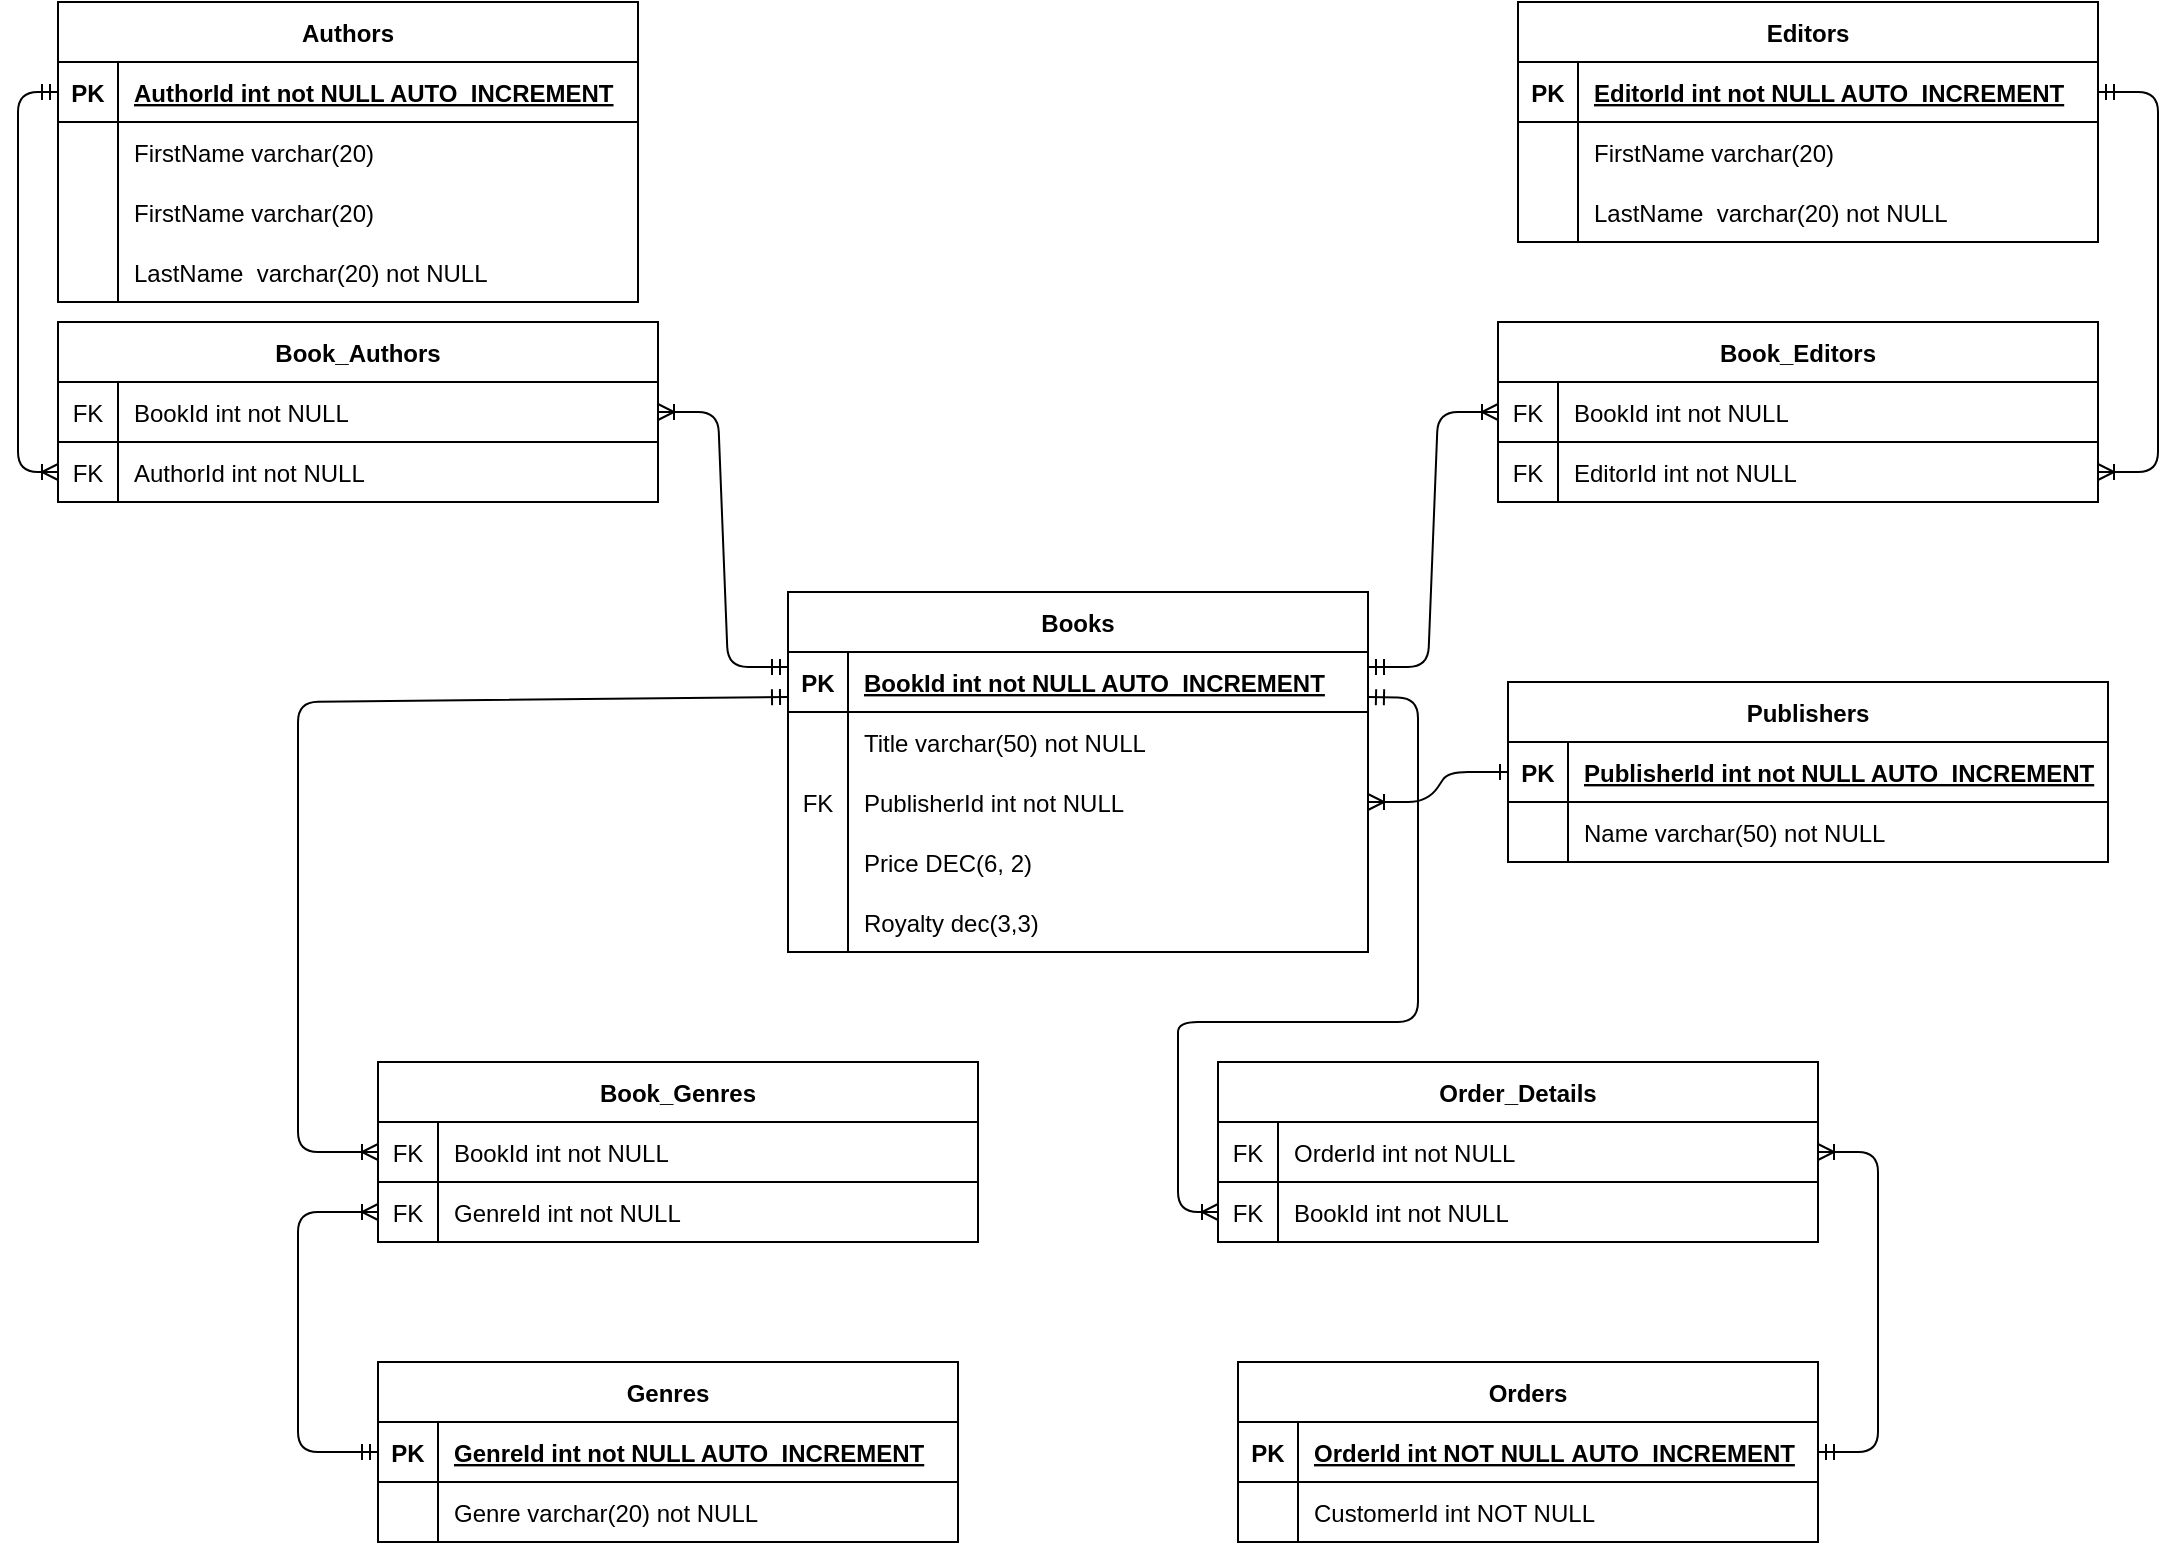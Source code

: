 <mxfile version="16.6.5" type="device"><diagram id="R2lEEEUBdFMjLlhIrx00" name="Page-1"><mxGraphModel dx="2058" dy="916" grid="1" gridSize="10" guides="1" tooltips="1" connect="1" arrows="1" fold="1" page="1" pageScale="1" pageWidth="1100" pageHeight="850" math="0" shadow="0" extFonts="Permanent Marker^https://fonts.googleapis.com/css?family=Permanent+Marker"><root><mxCell id="0"/><mxCell id="1" parent="0"/><mxCell id="C-vyLk0tnHw3VtMMgP7b-2" value="Orders" style="shape=table;startSize=30;container=1;collapsible=1;childLayout=tableLayout;fixedRows=1;rowLines=0;fontStyle=1;align=center;resizeLast=1;" parent="1" vertex="1"><mxGeometry x="630" y="720" width="290" height="90" as="geometry"/></mxCell><mxCell id="C-vyLk0tnHw3VtMMgP7b-3" value="" style="shape=partialRectangle;collapsible=0;dropTarget=0;pointerEvents=0;fillColor=none;points=[[0,0.5],[1,0.5]];portConstraint=eastwest;top=0;left=0;right=0;bottom=1;" parent="C-vyLk0tnHw3VtMMgP7b-2" vertex="1"><mxGeometry y="30" width="290" height="30" as="geometry"/></mxCell><mxCell id="C-vyLk0tnHw3VtMMgP7b-4" value="PK" style="shape=partialRectangle;overflow=hidden;connectable=0;fillColor=none;top=0;left=0;bottom=0;right=0;fontStyle=1;" parent="C-vyLk0tnHw3VtMMgP7b-3" vertex="1"><mxGeometry width="30" height="30" as="geometry"><mxRectangle width="30" height="30" as="alternateBounds"/></mxGeometry></mxCell><mxCell id="C-vyLk0tnHw3VtMMgP7b-5" value="OrderId int NOT NULL AUTO_INCREMENT" style="shape=partialRectangle;overflow=hidden;connectable=0;fillColor=none;top=0;left=0;bottom=0;right=0;align=left;spacingLeft=6;fontStyle=5;" parent="C-vyLk0tnHw3VtMMgP7b-3" vertex="1"><mxGeometry x="30" width="260" height="30" as="geometry"><mxRectangle width="260" height="30" as="alternateBounds"/></mxGeometry></mxCell><mxCell id="C-vyLk0tnHw3VtMMgP7b-6" value="" style="shape=partialRectangle;collapsible=0;dropTarget=0;pointerEvents=0;fillColor=none;points=[[0,0.5],[1,0.5]];portConstraint=eastwest;top=0;left=0;right=0;bottom=0;" parent="C-vyLk0tnHw3VtMMgP7b-2" vertex="1"><mxGeometry y="60" width="290" height="30" as="geometry"/></mxCell><mxCell id="C-vyLk0tnHw3VtMMgP7b-7" value="" style="shape=partialRectangle;overflow=hidden;connectable=0;fillColor=none;top=0;left=0;bottom=0;right=0;" parent="C-vyLk0tnHw3VtMMgP7b-6" vertex="1"><mxGeometry width="30" height="30" as="geometry"><mxRectangle width="30" height="30" as="alternateBounds"/></mxGeometry></mxCell><mxCell id="C-vyLk0tnHw3VtMMgP7b-8" value="CustomerId int NOT NULL" style="shape=partialRectangle;overflow=hidden;connectable=0;fillColor=none;top=0;left=0;bottom=0;right=0;align=left;spacingLeft=6;" parent="C-vyLk0tnHw3VtMMgP7b-6" vertex="1"><mxGeometry x="30" width="260" height="30" as="geometry"><mxRectangle width="260" height="30" as="alternateBounds"/></mxGeometry></mxCell><mxCell id="C-vyLk0tnHw3VtMMgP7b-13" value="Editors" style="shape=table;startSize=30;container=1;collapsible=1;childLayout=tableLayout;fixedRows=1;rowLines=0;fontStyle=1;align=center;resizeLast=1;" parent="1" vertex="1"><mxGeometry x="770" y="40" width="290" height="120" as="geometry"/></mxCell><mxCell id="C-vyLk0tnHw3VtMMgP7b-14" value="" style="shape=partialRectangle;collapsible=0;dropTarget=0;pointerEvents=0;fillColor=none;points=[[0,0.5],[1,0.5]];portConstraint=eastwest;top=0;left=0;right=0;bottom=1;" parent="C-vyLk0tnHw3VtMMgP7b-13" vertex="1"><mxGeometry y="30" width="290" height="30" as="geometry"/></mxCell><mxCell id="C-vyLk0tnHw3VtMMgP7b-15" value="PK" style="shape=partialRectangle;overflow=hidden;connectable=0;fillColor=none;top=0;left=0;bottom=0;right=0;fontStyle=1;" parent="C-vyLk0tnHw3VtMMgP7b-14" vertex="1"><mxGeometry width="30" height="30" as="geometry"><mxRectangle width="30" height="30" as="alternateBounds"/></mxGeometry></mxCell><mxCell id="C-vyLk0tnHw3VtMMgP7b-16" value="EditorId int&#9;not NULL AUTO_INCREMENT" style="shape=partialRectangle;overflow=hidden;connectable=0;fillColor=none;top=0;left=0;bottom=0;right=0;align=left;spacingLeft=6;fontStyle=5;" parent="C-vyLk0tnHw3VtMMgP7b-14" vertex="1"><mxGeometry x="30" width="260" height="30" as="geometry"><mxRectangle width="260" height="30" as="alternateBounds"/></mxGeometry></mxCell><mxCell id="C-vyLk0tnHw3VtMMgP7b-17" value="" style="shape=partialRectangle;collapsible=0;dropTarget=0;pointerEvents=0;fillColor=none;points=[[0,0.5],[1,0.5]];portConstraint=eastwest;top=0;left=0;right=0;bottom=0;" parent="C-vyLk0tnHw3VtMMgP7b-13" vertex="1"><mxGeometry y="60" width="290" height="30" as="geometry"/></mxCell><mxCell id="C-vyLk0tnHw3VtMMgP7b-18" value="" style="shape=partialRectangle;overflow=hidden;connectable=0;fillColor=none;top=0;left=0;bottom=0;right=0;" parent="C-vyLk0tnHw3VtMMgP7b-17" vertex="1"><mxGeometry width="30" height="30" as="geometry"><mxRectangle width="30" height="30" as="alternateBounds"/></mxGeometry></mxCell><mxCell id="C-vyLk0tnHw3VtMMgP7b-19" value="FirstName varchar(20)" style="shape=partialRectangle;overflow=hidden;connectable=0;fillColor=none;top=0;left=0;bottom=0;right=0;align=left;spacingLeft=6;" parent="C-vyLk0tnHw3VtMMgP7b-17" vertex="1"><mxGeometry x="30" width="260" height="30" as="geometry"><mxRectangle width="260" height="30" as="alternateBounds"/></mxGeometry></mxCell><mxCell id="C-vyLk0tnHw3VtMMgP7b-20" value="" style="shape=partialRectangle;collapsible=0;dropTarget=0;pointerEvents=0;fillColor=none;points=[[0,0.5],[1,0.5]];portConstraint=eastwest;top=0;left=0;right=0;bottom=0;" parent="C-vyLk0tnHw3VtMMgP7b-13" vertex="1"><mxGeometry y="90" width="290" height="30" as="geometry"/></mxCell><mxCell id="C-vyLk0tnHw3VtMMgP7b-21" value="" style="shape=partialRectangle;overflow=hidden;connectable=0;fillColor=none;top=0;left=0;bottom=0;right=0;" parent="C-vyLk0tnHw3VtMMgP7b-20" vertex="1"><mxGeometry width="30" height="30" as="geometry"><mxRectangle width="30" height="30" as="alternateBounds"/></mxGeometry></mxCell><mxCell id="C-vyLk0tnHw3VtMMgP7b-22" value="LastName  varchar(20) not NULL" style="shape=partialRectangle;overflow=hidden;connectable=0;fillColor=none;top=0;left=0;bottom=0;right=0;align=left;spacingLeft=6;" parent="C-vyLk0tnHw3VtMMgP7b-20" vertex="1"><mxGeometry x="30" width="260" height="30" as="geometry"><mxRectangle width="260" height="30" as="alternateBounds"/></mxGeometry></mxCell><mxCell id="9L69YpY7AGjbbtQC6ZpT-6" value="Genres" style="shape=table;startSize=30;container=1;collapsible=1;childLayout=tableLayout;fixedRows=1;rowLines=0;fontStyle=1;align=center;resizeLast=1;" parent="1" vertex="1"><mxGeometry x="200" y="720" width="290" height="90" as="geometry"/></mxCell><mxCell id="9L69YpY7AGjbbtQC6ZpT-7" value="" style="shape=partialRectangle;collapsible=0;dropTarget=0;pointerEvents=0;fillColor=none;points=[[0,0.5],[1,0.5]];portConstraint=eastwest;top=0;left=0;right=0;bottom=1;" parent="9L69YpY7AGjbbtQC6ZpT-6" vertex="1"><mxGeometry y="30" width="290" height="30" as="geometry"/></mxCell><mxCell id="9L69YpY7AGjbbtQC6ZpT-8" value="PK" style="shape=partialRectangle;overflow=hidden;connectable=0;fillColor=none;top=0;left=0;bottom=0;right=0;fontStyle=1;" parent="9L69YpY7AGjbbtQC6ZpT-7" vertex="1"><mxGeometry width="30" height="30" as="geometry"><mxRectangle width="30" height="30" as="alternateBounds"/></mxGeometry></mxCell><mxCell id="9L69YpY7AGjbbtQC6ZpT-9" value="GenreId int&#9;not NULL AUTO_INCREMENT" style="shape=partialRectangle;overflow=hidden;connectable=0;fillColor=none;top=0;left=0;bottom=0;right=0;align=left;spacingLeft=6;fontStyle=5;" parent="9L69YpY7AGjbbtQC6ZpT-7" vertex="1"><mxGeometry x="30" width="260" height="30" as="geometry"><mxRectangle width="260" height="30" as="alternateBounds"/></mxGeometry></mxCell><mxCell id="9L69YpY7AGjbbtQC6ZpT-10" value="" style="shape=partialRectangle;collapsible=0;dropTarget=0;pointerEvents=0;fillColor=none;points=[[0,0.5],[1,0.5]];portConstraint=eastwest;top=0;left=0;right=0;bottom=0;" parent="9L69YpY7AGjbbtQC6ZpT-6" vertex="1"><mxGeometry y="60" width="290" height="30" as="geometry"/></mxCell><mxCell id="9L69YpY7AGjbbtQC6ZpT-11" value="" style="shape=partialRectangle;overflow=hidden;connectable=0;fillColor=none;top=0;left=0;bottom=0;right=0;" parent="9L69YpY7AGjbbtQC6ZpT-10" vertex="1"><mxGeometry width="30" height="30" as="geometry"><mxRectangle width="30" height="30" as="alternateBounds"/></mxGeometry></mxCell><mxCell id="9L69YpY7AGjbbtQC6ZpT-12" value="Genre varchar(20) not NULL" style="shape=partialRectangle;overflow=hidden;connectable=0;fillColor=none;top=0;left=0;bottom=0;right=0;align=left;spacingLeft=6;" parent="9L69YpY7AGjbbtQC6ZpT-10" vertex="1"><mxGeometry x="30" width="260" height="30" as="geometry"><mxRectangle width="260" height="30" as="alternateBounds"/></mxGeometry></mxCell><mxCell id="9L69YpY7AGjbbtQC6ZpT-16" value="Books" style="shape=table;startSize=30;container=1;collapsible=1;childLayout=tableLayout;fixedRows=1;rowLines=0;fontStyle=1;align=center;resizeLast=1;movable=1;resizable=1;rotatable=1;deletable=1;editable=1;connectable=1;" parent="1" vertex="1"><mxGeometry x="405" y="335" width="290" height="180" as="geometry"/></mxCell><mxCell id="9L69YpY7AGjbbtQC6ZpT-17" value="" style="shape=partialRectangle;collapsible=0;dropTarget=0;pointerEvents=0;fillColor=none;points=[[0,0.5],[1,0.5]];portConstraint=eastwest;top=0;left=0;right=0;bottom=1;movable=1;resizable=1;rotatable=1;deletable=1;editable=1;connectable=1;" parent="9L69YpY7AGjbbtQC6ZpT-16" vertex="1"><mxGeometry y="30" width="290" height="30" as="geometry"/></mxCell><mxCell id="9L69YpY7AGjbbtQC6ZpT-18" value="PK" style="shape=partialRectangle;overflow=hidden;connectable=1;fillColor=none;top=0;left=0;bottom=0;right=0;fontStyle=1;movable=1;resizable=1;rotatable=1;deletable=1;editable=1;" parent="9L69YpY7AGjbbtQC6ZpT-17" vertex="1"><mxGeometry width="30" height="30" as="geometry"><mxRectangle width="30" height="30" as="alternateBounds"/></mxGeometry></mxCell><mxCell id="9L69YpY7AGjbbtQC6ZpT-19" value="BookId int&#9;not NULL AUTO_INCREMENT" style="shape=partialRectangle;overflow=hidden;connectable=1;fillColor=none;top=0;left=0;bottom=0;right=0;align=left;spacingLeft=6;fontStyle=5;movable=1;resizable=1;rotatable=1;deletable=1;editable=1;" parent="9L69YpY7AGjbbtQC6ZpT-17" vertex="1"><mxGeometry x="30" width="260" height="30" as="geometry"><mxRectangle width="260" height="30" as="alternateBounds"/></mxGeometry></mxCell><mxCell id="9L69YpY7AGjbbtQC6ZpT-20" value="" style="shape=partialRectangle;collapsible=0;dropTarget=0;pointerEvents=0;fillColor=none;points=[[0,0.5],[1,0.5]];portConstraint=eastwest;top=0;left=0;right=0;bottom=0;movable=1;resizable=1;rotatable=1;deletable=1;editable=1;connectable=1;" parent="9L69YpY7AGjbbtQC6ZpT-16" vertex="1"><mxGeometry y="60" width="290" height="30" as="geometry"/></mxCell><mxCell id="9L69YpY7AGjbbtQC6ZpT-21" value="" style="shape=partialRectangle;overflow=hidden;connectable=1;fillColor=none;top=0;left=0;bottom=0;right=0;movable=1;resizable=1;rotatable=1;deletable=1;editable=1;" parent="9L69YpY7AGjbbtQC6ZpT-20" vertex="1"><mxGeometry width="30" height="30" as="geometry"><mxRectangle width="30" height="30" as="alternateBounds"/></mxGeometry></mxCell><mxCell id="9L69YpY7AGjbbtQC6ZpT-22" value="Title varchar(50) not NULL" style="shape=partialRectangle;overflow=hidden;connectable=1;fillColor=none;top=0;left=0;bottom=0;right=0;align=left;spacingLeft=6;movable=1;resizable=1;rotatable=1;deletable=1;editable=1;" parent="9L69YpY7AGjbbtQC6ZpT-20" vertex="1"><mxGeometry x="30" width="260" height="30" as="geometry"><mxRectangle width="260" height="30" as="alternateBounds"/></mxGeometry></mxCell><mxCell id="9L69YpY7AGjbbtQC6ZpT-23" value="" style="shape=partialRectangle;collapsible=0;dropTarget=0;pointerEvents=0;fillColor=none;points=[[0,0.5],[1,0.5]];portConstraint=eastwest;top=0;left=0;right=0;bottom=0;movable=1;resizable=1;rotatable=1;deletable=1;editable=1;connectable=1;" parent="9L69YpY7AGjbbtQC6ZpT-16" vertex="1"><mxGeometry y="90" width="290" height="30" as="geometry"/></mxCell><mxCell id="9L69YpY7AGjbbtQC6ZpT-24" value="FK" style="shape=partialRectangle;overflow=hidden;connectable=1;fillColor=none;top=0;left=0;bottom=0;right=0;movable=1;resizable=1;rotatable=1;deletable=1;editable=1;" parent="9L69YpY7AGjbbtQC6ZpT-23" vertex="1"><mxGeometry width="30" height="30" as="geometry"><mxRectangle width="30" height="30" as="alternateBounds"/></mxGeometry></mxCell><mxCell id="9L69YpY7AGjbbtQC6ZpT-25" value="PublisherId int not NULL" style="shape=partialRectangle;overflow=hidden;connectable=1;fillColor=none;top=0;left=0;bottom=0;right=0;align=left;spacingLeft=6;movable=1;resizable=1;rotatable=1;deletable=1;editable=1;" parent="9L69YpY7AGjbbtQC6ZpT-23" vertex="1"><mxGeometry x="30" width="260" height="30" as="geometry"><mxRectangle width="260" height="30" as="alternateBounds"/></mxGeometry></mxCell><mxCell id="9L69YpY7AGjbbtQC6ZpT-30" value="" style="shape=partialRectangle;collapsible=0;dropTarget=0;pointerEvents=0;fillColor=none;points=[[0,0.5],[1,0.5]];portConstraint=eastwest;top=0;left=0;right=0;bottom=0;movable=1;resizable=1;rotatable=1;deletable=1;editable=1;connectable=1;" parent="1" vertex="1"><mxGeometry x="405" y="455" width="290" height="30" as="geometry"/></mxCell><mxCell id="9L69YpY7AGjbbtQC6ZpT-31" value="" style="shape=partialRectangle;overflow=hidden;connectable=1;fillColor=none;top=0;left=0;bottom=0;right=0;movable=1;resizable=1;rotatable=1;deletable=1;editable=1;" parent="9L69YpY7AGjbbtQC6ZpT-30" vertex="1"><mxGeometry width="30" height="30" as="geometry"><mxRectangle width="30" height="30" as="alternateBounds"/></mxGeometry></mxCell><mxCell id="9L69YpY7AGjbbtQC6ZpT-32" value="Price DEC(6, 2)" style="shape=partialRectangle;overflow=hidden;connectable=1;fillColor=none;top=0;left=1;bottom=0;right=0;align=left;spacingLeft=6;movable=1;resizable=1;rotatable=1;deletable=1;editable=1;" parent="9L69YpY7AGjbbtQC6ZpT-30" vertex="1"><mxGeometry x="30" width="260" height="30" as="geometry"><mxRectangle width="260" height="30" as="alternateBounds"/></mxGeometry></mxCell><mxCell id="9L69YpY7AGjbbtQC6ZpT-33" value="" style="shape=partialRectangle;collapsible=0;dropTarget=0;pointerEvents=0;fillColor=none;points=[[0,0.5],[1,0.5]];portConstraint=eastwest;top=0;left=0;right=0;bottom=0;movable=1;resizable=1;rotatable=1;deletable=1;editable=1;connectable=1;" parent="1" vertex="1"><mxGeometry x="40" y="610" width="290" height="30" as="geometry"/></mxCell><mxCell id="9L69YpY7AGjbbtQC6ZpT-34" value="" style="shape=partialRectangle;overflow=hidden;connectable=1;fillColor=none;top=0;left=0;bottom=0;right=0;movable=1;resizable=1;rotatable=1;deletable=1;editable=1;" parent="9L69YpY7AGjbbtQC6ZpT-33" vertex="1"><mxGeometry width="30" height="30" as="geometry"><mxRectangle width="30" height="30" as="alternateBounds"/></mxGeometry></mxCell><mxCell id="9L69YpY7AGjbbtQC6ZpT-37" value="Publishers" style="shape=table;startSize=30;container=1;collapsible=1;childLayout=tableLayout;fixedRows=1;rowLines=0;fontStyle=1;align=center;resizeLast=1;" parent="1" vertex="1"><mxGeometry x="765" y="380" width="300" height="90" as="geometry"/></mxCell><mxCell id="9L69YpY7AGjbbtQC6ZpT-38" value="" style="shape=partialRectangle;collapsible=0;dropTarget=0;pointerEvents=0;fillColor=none;points=[[0,0.5],[1,0.5]];portConstraint=eastwest;top=0;left=0;right=0;bottom=1;" parent="9L69YpY7AGjbbtQC6ZpT-37" vertex="1"><mxGeometry y="30" width="300" height="30" as="geometry"/></mxCell><mxCell id="9L69YpY7AGjbbtQC6ZpT-39" value="PK" style="shape=partialRectangle;overflow=hidden;connectable=0;fillColor=none;top=0;left=0;bottom=0;right=0;fontStyle=1;" parent="9L69YpY7AGjbbtQC6ZpT-38" vertex="1"><mxGeometry width="30" height="30" as="geometry"><mxRectangle width="30" height="30" as="alternateBounds"/></mxGeometry></mxCell><mxCell id="9L69YpY7AGjbbtQC6ZpT-40" value="PublisherId int&#9;not NULL AUTO_INCREMENT" style="shape=partialRectangle;overflow=hidden;connectable=0;fillColor=none;top=0;left=0;bottom=0;right=0;align=left;spacingLeft=6;fontStyle=5;" parent="9L69YpY7AGjbbtQC6ZpT-38" vertex="1"><mxGeometry x="30" width="270" height="30" as="geometry"><mxRectangle width="270" height="30" as="alternateBounds"/></mxGeometry></mxCell><mxCell id="9L69YpY7AGjbbtQC6ZpT-41" value="" style="shape=partialRectangle;collapsible=0;dropTarget=0;pointerEvents=0;fillColor=none;points=[[0,0.5],[1,0.5]];portConstraint=eastwest;top=0;left=0;right=0;bottom=0;" parent="9L69YpY7AGjbbtQC6ZpT-37" vertex="1"><mxGeometry y="60" width="300" height="30" as="geometry"/></mxCell><mxCell id="9L69YpY7AGjbbtQC6ZpT-42" value="" style="shape=partialRectangle;overflow=hidden;connectable=0;fillColor=none;top=0;left=0;bottom=0;right=0;" parent="9L69YpY7AGjbbtQC6ZpT-41" vertex="1"><mxGeometry width="30" height="30" as="geometry"><mxRectangle width="30" height="30" as="alternateBounds"/></mxGeometry></mxCell><mxCell id="9L69YpY7AGjbbtQC6ZpT-43" value="Name varchar(50) not NULL" style="shape=partialRectangle;overflow=hidden;connectable=0;fillColor=none;top=0;left=0;bottom=0;right=0;align=left;spacingLeft=6;" parent="9L69YpY7AGjbbtQC6ZpT-41" vertex="1"><mxGeometry x="30" width="270" height="30" as="geometry"><mxRectangle width="270" height="30" as="alternateBounds"/></mxGeometry></mxCell><mxCell id="9L69YpY7AGjbbtQC6ZpT-51" value="Book_Genres" style="shape=table;startSize=30;container=1;collapsible=1;childLayout=tableLayout;fixedRows=1;rowLines=0;fontStyle=1;align=center;resizeLast=1;" parent="1" vertex="1"><mxGeometry x="200" y="570" width="300" height="90" as="geometry"/></mxCell><mxCell id="9L69YpY7AGjbbtQC6ZpT-52" value="" style="shape=partialRectangle;collapsible=0;dropTarget=0;pointerEvents=0;fillColor=none;points=[[0,0.5],[1,0.5]];portConstraint=eastwest;top=0;left=0;right=0;bottom=1;" parent="9L69YpY7AGjbbtQC6ZpT-51" vertex="1"><mxGeometry y="30" width="300" height="30" as="geometry"/></mxCell><mxCell id="9L69YpY7AGjbbtQC6ZpT-53" value="FK" style="shape=partialRectangle;overflow=hidden;connectable=0;fillColor=none;top=0;left=0;bottom=0;right=0;fontStyle=0;" parent="9L69YpY7AGjbbtQC6ZpT-52" vertex="1"><mxGeometry width="30" height="30" as="geometry"><mxRectangle width="30" height="30" as="alternateBounds"/></mxGeometry></mxCell><mxCell id="9L69YpY7AGjbbtQC6ZpT-54" value="BookId int&#9;not NULL" style="shape=partialRectangle;overflow=hidden;connectable=0;fillColor=none;top=0;left=0;bottom=0;right=0;align=left;spacingLeft=6;fontStyle=0;" parent="9L69YpY7AGjbbtQC6ZpT-52" vertex="1"><mxGeometry x="30" width="270" height="30" as="geometry"><mxRectangle width="270" height="30" as="alternateBounds"/></mxGeometry></mxCell><mxCell id="9L69YpY7AGjbbtQC6ZpT-55" value="" style="shape=partialRectangle;collapsible=0;dropTarget=0;pointerEvents=0;fillColor=none;points=[[0,0.5],[1,0.5]];portConstraint=eastwest;top=0;left=0;right=0;bottom=0;" parent="9L69YpY7AGjbbtQC6ZpT-51" vertex="1"><mxGeometry y="60" width="300" height="30" as="geometry"/></mxCell><mxCell id="9L69YpY7AGjbbtQC6ZpT-56" value="FK" style="shape=partialRectangle;overflow=hidden;connectable=0;fillColor=none;top=0;left=0;bottom=0;right=0;" parent="9L69YpY7AGjbbtQC6ZpT-55" vertex="1"><mxGeometry width="30" height="30" as="geometry"><mxRectangle width="30" height="30" as="alternateBounds"/></mxGeometry></mxCell><mxCell id="9L69YpY7AGjbbtQC6ZpT-57" value="GenreId int not NULL" style="shape=partialRectangle;overflow=hidden;connectable=0;fillColor=none;top=0;left=0;bottom=0;right=0;align=left;spacingLeft=6;" parent="9L69YpY7AGjbbtQC6ZpT-55" vertex="1"><mxGeometry x="30" width="270" height="30" as="geometry"><mxRectangle width="270" height="30" as="alternateBounds"/></mxGeometry></mxCell><mxCell id="9L69YpY7AGjbbtQC6ZpT-58" value="Book_Authors" style="shape=table;startSize=30;container=1;collapsible=1;childLayout=tableLayout;fixedRows=1;rowLines=0;fontStyle=1;align=center;resizeLast=1;" parent="1" vertex="1"><mxGeometry x="40" y="200" width="300" height="90" as="geometry"/></mxCell><mxCell id="9L69YpY7AGjbbtQC6ZpT-59" value="" style="shape=partialRectangle;collapsible=0;dropTarget=0;pointerEvents=0;fillColor=none;points=[[0,0.5],[1,0.5]];portConstraint=eastwest;top=0;left=0;right=0;bottom=1;" parent="9L69YpY7AGjbbtQC6ZpT-58" vertex="1"><mxGeometry y="30" width="300" height="30" as="geometry"/></mxCell><mxCell id="9L69YpY7AGjbbtQC6ZpT-60" value="FK" style="shape=partialRectangle;overflow=hidden;connectable=0;fillColor=none;top=0;left=0;bottom=0;right=0;fontStyle=0;" parent="9L69YpY7AGjbbtQC6ZpT-59" vertex="1"><mxGeometry width="30" height="30" as="geometry"><mxRectangle width="30" height="30" as="alternateBounds"/></mxGeometry></mxCell><mxCell id="9L69YpY7AGjbbtQC6ZpT-61" value="BookId int&#9;not NULL" style="shape=partialRectangle;overflow=hidden;connectable=0;fillColor=none;top=0;left=0;bottom=0;right=0;align=left;spacingLeft=6;fontStyle=0;" parent="9L69YpY7AGjbbtQC6ZpT-59" vertex="1"><mxGeometry x="30" width="270" height="30" as="geometry"><mxRectangle width="270" height="30" as="alternateBounds"/></mxGeometry></mxCell><mxCell id="9L69YpY7AGjbbtQC6ZpT-62" value="" style="shape=partialRectangle;collapsible=0;dropTarget=0;pointerEvents=0;fillColor=none;points=[[0,0.5],[1,0.5]];portConstraint=eastwest;top=0;left=0;right=0;bottom=0;" parent="9L69YpY7AGjbbtQC6ZpT-58" vertex="1"><mxGeometry y="60" width="300" height="30" as="geometry"/></mxCell><mxCell id="9L69YpY7AGjbbtQC6ZpT-63" value="FK" style="shape=partialRectangle;overflow=hidden;connectable=0;fillColor=none;top=0;left=0;bottom=0;right=0;" parent="9L69YpY7AGjbbtQC6ZpT-62" vertex="1"><mxGeometry width="30" height="30" as="geometry"><mxRectangle width="30" height="30" as="alternateBounds"/></mxGeometry></mxCell><mxCell id="9L69YpY7AGjbbtQC6ZpT-64" value="AuthorId int not NULL" style="shape=partialRectangle;overflow=hidden;connectable=0;fillColor=none;top=0;left=0;bottom=0;right=0;align=left;spacingLeft=6;" parent="9L69YpY7AGjbbtQC6ZpT-62" vertex="1"><mxGeometry x="30" width="270" height="30" as="geometry"><mxRectangle width="270" height="30" as="alternateBounds"/></mxGeometry></mxCell><mxCell id="9L69YpY7AGjbbtQC6ZpT-65" value="Book_Editors" style="shape=table;startSize=30;container=1;collapsible=1;childLayout=tableLayout;fixedRows=1;rowLines=0;fontStyle=1;align=center;resizeLast=1;" parent="1" vertex="1"><mxGeometry x="760" y="200" width="300" height="90" as="geometry"/></mxCell><mxCell id="9L69YpY7AGjbbtQC6ZpT-66" value="" style="shape=partialRectangle;collapsible=0;dropTarget=0;pointerEvents=0;fillColor=none;points=[[0,0.5],[1,0.5]];portConstraint=eastwest;top=0;left=0;right=0;bottom=1;" parent="9L69YpY7AGjbbtQC6ZpT-65" vertex="1"><mxGeometry y="30" width="300" height="30" as="geometry"/></mxCell><mxCell id="9L69YpY7AGjbbtQC6ZpT-67" value="FK" style="shape=partialRectangle;overflow=hidden;connectable=0;fillColor=none;top=0;left=0;bottom=0;right=0;fontStyle=0;" parent="9L69YpY7AGjbbtQC6ZpT-66" vertex="1"><mxGeometry width="30" height="30" as="geometry"><mxRectangle width="30" height="30" as="alternateBounds"/></mxGeometry></mxCell><mxCell id="9L69YpY7AGjbbtQC6ZpT-68" value="BookId int&#9;not NULL" style="shape=partialRectangle;overflow=hidden;connectable=0;fillColor=none;top=0;left=0;bottom=0;right=0;align=left;spacingLeft=6;fontStyle=0;" parent="9L69YpY7AGjbbtQC6ZpT-66" vertex="1"><mxGeometry x="30" width="270" height="30" as="geometry"><mxRectangle width="270" height="30" as="alternateBounds"/></mxGeometry></mxCell><mxCell id="9L69YpY7AGjbbtQC6ZpT-69" value="" style="shape=partialRectangle;collapsible=0;dropTarget=0;pointerEvents=0;fillColor=none;points=[[0,0.5],[1,0.5]];portConstraint=eastwest;top=0;left=0;right=0;bottom=0;" parent="9L69YpY7AGjbbtQC6ZpT-65" vertex="1"><mxGeometry y="60" width="300" height="30" as="geometry"/></mxCell><mxCell id="9L69YpY7AGjbbtQC6ZpT-70" value="FK" style="shape=partialRectangle;overflow=hidden;connectable=0;fillColor=none;top=0;left=0;bottom=0;right=0;" parent="9L69YpY7AGjbbtQC6ZpT-69" vertex="1"><mxGeometry width="30" height="30" as="geometry"><mxRectangle width="30" height="30" as="alternateBounds"/></mxGeometry></mxCell><mxCell id="9L69YpY7AGjbbtQC6ZpT-71" value="EditorId int not NULL" style="shape=partialRectangle;overflow=hidden;connectable=0;fillColor=none;top=0;left=0;bottom=0;right=0;align=left;spacingLeft=6;" parent="9L69YpY7AGjbbtQC6ZpT-69" vertex="1"><mxGeometry x="30" width="270" height="30" as="geometry"><mxRectangle width="270" height="30" as="alternateBounds"/></mxGeometry></mxCell><mxCell id="9L69YpY7AGjbbtQC6ZpT-72" value="Order_Details" style="shape=table;startSize=30;container=1;collapsible=1;childLayout=tableLayout;fixedRows=1;rowLines=0;fontStyle=1;align=center;resizeLast=1;" parent="1" vertex="1"><mxGeometry x="620" y="570" width="300" height="90" as="geometry"/></mxCell><mxCell id="9L69YpY7AGjbbtQC6ZpT-73" value="" style="shape=partialRectangle;collapsible=0;dropTarget=0;pointerEvents=0;fillColor=none;points=[[0,0.5],[1,0.5]];portConstraint=eastwest;top=0;left=0;right=0;bottom=1;" parent="9L69YpY7AGjbbtQC6ZpT-72" vertex="1"><mxGeometry y="30" width="300" height="30" as="geometry"/></mxCell><mxCell id="9L69YpY7AGjbbtQC6ZpT-74" value="FK" style="shape=partialRectangle;overflow=hidden;connectable=0;fillColor=none;top=0;left=0;bottom=0;right=0;fontStyle=0;" parent="9L69YpY7AGjbbtQC6ZpT-73" vertex="1"><mxGeometry width="30" height="30" as="geometry"><mxRectangle width="30" height="30" as="alternateBounds"/></mxGeometry></mxCell><mxCell id="9L69YpY7AGjbbtQC6ZpT-75" value="OrderId int&#9;not NULL" style="shape=partialRectangle;overflow=hidden;connectable=0;fillColor=none;top=0;left=0;bottom=0;right=0;align=left;spacingLeft=6;fontStyle=0;" parent="9L69YpY7AGjbbtQC6ZpT-73" vertex="1"><mxGeometry x="30" width="270" height="30" as="geometry"><mxRectangle width="270" height="30" as="alternateBounds"/></mxGeometry></mxCell><mxCell id="9L69YpY7AGjbbtQC6ZpT-76" value="" style="shape=partialRectangle;collapsible=0;dropTarget=0;pointerEvents=0;fillColor=none;points=[[0,0.5],[1,0.5]];portConstraint=eastwest;top=0;left=0;right=0;bottom=0;" parent="9L69YpY7AGjbbtQC6ZpT-72" vertex="1"><mxGeometry y="60" width="300" height="30" as="geometry"/></mxCell><mxCell id="9L69YpY7AGjbbtQC6ZpT-77" value="FK" style="shape=partialRectangle;overflow=hidden;connectable=0;fillColor=none;top=0;left=0;bottom=0;right=0;" parent="9L69YpY7AGjbbtQC6ZpT-76" vertex="1"><mxGeometry width="30" height="30" as="geometry"><mxRectangle width="30" height="30" as="alternateBounds"/></mxGeometry></mxCell><mxCell id="9L69YpY7AGjbbtQC6ZpT-78" value="BookId int not NULL" style="shape=partialRectangle;overflow=hidden;connectable=0;fillColor=none;top=0;left=0;bottom=0;right=0;align=left;spacingLeft=6;" parent="9L69YpY7AGjbbtQC6ZpT-76" vertex="1"><mxGeometry x="30" width="270" height="30" as="geometry"><mxRectangle width="270" height="30" as="alternateBounds"/></mxGeometry></mxCell><mxCell id="9L69YpY7AGjbbtQC6ZpT-80" value="Authors" style="shape=table;startSize=30;container=1;collapsible=1;childLayout=tableLayout;fixedRows=1;rowLines=0;fontStyle=1;align=center;resizeLast=1;" parent="1" vertex="1"><mxGeometry x="40" y="40" width="290" height="150" as="geometry"/></mxCell><mxCell id="9L69YpY7AGjbbtQC6ZpT-81" value="" style="shape=partialRectangle;collapsible=0;dropTarget=0;pointerEvents=0;fillColor=none;points=[[0,0.5],[1,0.5]];portConstraint=eastwest;top=0;left=0;right=0;bottom=1;" parent="9L69YpY7AGjbbtQC6ZpT-80" vertex="1"><mxGeometry y="30" width="290" height="30" as="geometry"/></mxCell><mxCell id="9L69YpY7AGjbbtQC6ZpT-82" value="PK" style="shape=partialRectangle;overflow=hidden;connectable=0;fillColor=none;top=0;left=0;bottom=0;right=0;fontStyle=1;" parent="9L69YpY7AGjbbtQC6ZpT-81" vertex="1"><mxGeometry width="30" height="30" as="geometry"><mxRectangle width="30" height="30" as="alternateBounds"/></mxGeometry></mxCell><mxCell id="9L69YpY7AGjbbtQC6ZpT-83" value="AuthorId int&#9;not NULL AUTO_INCREMENT" style="shape=partialRectangle;overflow=hidden;connectable=0;fillColor=none;top=0;left=0;bottom=0;right=0;align=left;spacingLeft=6;fontStyle=5;" parent="9L69YpY7AGjbbtQC6ZpT-81" vertex="1"><mxGeometry x="30" width="260" height="30" as="geometry"><mxRectangle width="260" height="30" as="alternateBounds"/></mxGeometry></mxCell><mxCell id="9L69YpY7AGjbbtQC6ZpT-101" value="" style="shape=partialRectangle;collapsible=0;dropTarget=0;pointerEvents=0;fillColor=none;points=[[0,0.5],[1,0.5]];portConstraint=eastwest;top=0;left=0;right=0;bottom=0;" parent="9L69YpY7AGjbbtQC6ZpT-80" vertex="1"><mxGeometry y="60" width="290" height="30" as="geometry"/></mxCell><mxCell id="9L69YpY7AGjbbtQC6ZpT-102" value="" style="shape=partialRectangle;overflow=hidden;connectable=0;fillColor=none;top=0;left=0;bottom=0;right=0;" parent="9L69YpY7AGjbbtQC6ZpT-101" vertex="1"><mxGeometry width="30" height="30" as="geometry"><mxRectangle width="30" height="30" as="alternateBounds"/></mxGeometry></mxCell><mxCell id="9L69YpY7AGjbbtQC6ZpT-103" value="FirstName varchar(20)" style="shape=partialRectangle;overflow=hidden;connectable=0;fillColor=none;top=0;left=0;bottom=0;right=0;align=left;spacingLeft=6;" parent="9L69YpY7AGjbbtQC6ZpT-101" vertex="1"><mxGeometry x="30" width="260" height="30" as="geometry"><mxRectangle width="260" height="30" as="alternateBounds"/></mxGeometry></mxCell><mxCell id="9L69YpY7AGjbbtQC6ZpT-84" value="" style="shape=partialRectangle;collapsible=0;dropTarget=0;pointerEvents=0;fillColor=none;points=[[0,0.5],[1,0.5]];portConstraint=eastwest;top=0;left=0;right=0;bottom=0;" parent="9L69YpY7AGjbbtQC6ZpT-80" vertex="1"><mxGeometry y="90" width="290" height="30" as="geometry"/></mxCell><mxCell id="9L69YpY7AGjbbtQC6ZpT-85" value="" style="shape=partialRectangle;overflow=hidden;connectable=0;fillColor=none;top=0;left=0;bottom=0;right=0;" parent="9L69YpY7AGjbbtQC6ZpT-84" vertex="1"><mxGeometry width="30" height="30" as="geometry"><mxRectangle width="30" height="30" as="alternateBounds"/></mxGeometry></mxCell><mxCell id="9L69YpY7AGjbbtQC6ZpT-86" value="FirstName varchar(20)" style="shape=partialRectangle;overflow=hidden;connectable=0;fillColor=none;top=0;left=0;bottom=0;right=0;align=left;spacingLeft=6;" parent="9L69YpY7AGjbbtQC6ZpT-84" vertex="1"><mxGeometry x="30" width="260" height="30" as="geometry"><mxRectangle width="260" height="30" as="alternateBounds"/></mxGeometry></mxCell><mxCell id="9L69YpY7AGjbbtQC6ZpT-87" value="" style="shape=partialRectangle;collapsible=0;dropTarget=0;pointerEvents=0;fillColor=none;points=[[0,0.5],[1,0.5]];portConstraint=eastwest;top=0;left=0;right=0;bottom=0;" parent="9L69YpY7AGjbbtQC6ZpT-80" vertex="1"><mxGeometry y="120" width="290" height="30" as="geometry"/></mxCell><mxCell id="9L69YpY7AGjbbtQC6ZpT-88" value="" style="shape=partialRectangle;overflow=hidden;connectable=0;fillColor=none;top=0;left=0;bottom=0;right=0;" parent="9L69YpY7AGjbbtQC6ZpT-87" vertex="1"><mxGeometry width="30" height="30" as="geometry"><mxRectangle width="30" height="30" as="alternateBounds"/></mxGeometry></mxCell><mxCell id="9L69YpY7AGjbbtQC6ZpT-89" value="LastName  varchar(20) not NULL" style="shape=partialRectangle;overflow=hidden;connectable=0;fillColor=none;top=0;left=0;bottom=0;right=0;align=left;spacingLeft=6;" parent="9L69YpY7AGjbbtQC6ZpT-87" vertex="1"><mxGeometry x="30" width="260" height="30" as="geometry"><mxRectangle width="260" height="30" as="alternateBounds"/></mxGeometry></mxCell><mxCell id="9L69YpY7AGjbbtQC6ZpT-35" value="Royalty dec(3,3)" style="shape=partialRectangle;overflow=hidden;connectable=1;fillColor=none;top=0;left=1;bottom=0;right=0;align=left;spacingLeft=6;strokeColor=default;movable=1;resizable=1;rotatable=1;deletable=1;editable=1;" parent="1" vertex="1"><mxGeometry x="435" y="485" width="260" height="30" as="geometry"><mxRectangle width="260" height="30" as="alternateBounds"/></mxGeometry></mxCell><mxCell id="9L69YpY7AGjbbtQC6ZpT-91" value="" style="edgeStyle=entityRelationEdgeStyle;fontSize=12;html=1;endArrow=ERone;rounded=1;exitX=1;exitY=0.5;exitDx=0;exitDy=0;startArrow=ERoneToMany;startFill=0;endFill=0;entryX=0;entryY=0.5;entryDx=0;entryDy=0;" parent="1" source="9L69YpY7AGjbbtQC6ZpT-25" target="9L69YpY7AGjbbtQC6ZpT-38" edge="1"><mxGeometry width="100" height="100" relative="1" as="geometry"><mxPoint x="690" y="510" as="sourcePoint"/><mxPoint x="770" y="430" as="targetPoint"/></mxGeometry></mxCell><mxCell id="9L69YpY7AGjbbtQC6ZpT-94" value="" style="edgeStyle=entityRelationEdgeStyle;fontSize=12;html=1;endArrow=ERmandOne;rounded=1;exitX=1;exitY=0.5;exitDx=0;exitDy=0;entryX=0;entryY=0.25;entryDx=0;entryDy=0;startArrow=ERoneToMany;startFill=0;endFill=0;" parent="1" source="9L69YpY7AGjbbtQC6ZpT-59" target="9L69YpY7AGjbbtQC6ZpT-18" edge="1"><mxGeometry width="100" height="100" relative="1" as="geometry"><mxPoint x="40" y="220" as="sourcePoint"/><mxPoint x="390" y="380" as="targetPoint"/></mxGeometry></mxCell><mxCell id="9L69YpY7AGjbbtQC6ZpT-99" value="" style="endArrow=ERmandOne;html=1;jumpStyle=none;entryX=0;entryY=0.5;entryDx=0;entryDy=0;exitX=0;exitY=0.5;exitDx=0;exitDy=0;rounded=1;edgeStyle=orthogonalEdgeStyle;startArrow=ERoneToMany;startFill=0;endFill=0;" parent="1" source="9L69YpY7AGjbbtQC6ZpT-62" target="9L69YpY7AGjbbtQC6ZpT-81" edge="1"><mxGeometry width="50" height="50" relative="1" as="geometry"><mxPoint x="160" y="270" as="sourcePoint"/><mxPoint x="210" y="220" as="targetPoint"/><Array as="points"><mxPoint x="20" y="275"/><mxPoint x="20" y="85"/></Array></mxGeometry></mxCell><mxCell id="9L69YpY7AGjbbtQC6ZpT-104" value="" style="endArrow=ERmandOne;html=1;jumpStyle=none;entryX=1;entryY=0.5;entryDx=0;entryDy=0;exitX=1;exitY=0.5;exitDx=0;exitDy=0;rounded=1;edgeStyle=orthogonalEdgeStyle;startArrow=ERoneToMany;startFill=0;endFill=0;" parent="1" source="9L69YpY7AGjbbtQC6ZpT-69" target="C-vyLk0tnHw3VtMMgP7b-14" edge="1"><mxGeometry width="50" height="50" relative="1" as="geometry"><mxPoint x="1080" y="270" as="sourcePoint"/><mxPoint x="1080" y="80" as="targetPoint"/><Array as="points"><mxPoint x="1090" y="275"/><mxPoint x="1090" y="85"/></Array></mxGeometry></mxCell><mxCell id="9L69YpY7AGjbbtQC6ZpT-105" value="" style="edgeStyle=entityRelationEdgeStyle;fontSize=12;html=1;endArrow=ERoneToMany;rounded=1;exitX=1;exitY=0.25;exitDx=0;exitDy=0;entryX=0;entryY=0.5;entryDx=0;entryDy=0;startArrow=ERmandOne;startFill=0;endFill=0;" parent="1" source="9L69YpY7AGjbbtQC6ZpT-19" target="9L69YpY7AGjbbtQC6ZpT-66" edge="1"><mxGeometry width="100" height="100" relative="1" as="geometry"><mxPoint x="695" y="380" as="sourcePoint"/><mxPoint x="760" y="245" as="targetPoint"/></mxGeometry></mxCell><mxCell id="9L69YpY7AGjbbtQC6ZpT-108" value="" style="endArrow=ERmandOne;html=1;jumpStyle=none;entryX=1;entryY=0.75;entryDx=0;entryDy=0;exitX=0;exitY=0.5;exitDx=0;exitDy=0;rounded=1;endFill=0;startArrow=ERoneToMany;startFill=0;" parent="1" source="9L69YpY7AGjbbtQC6ZpT-76" target="9L69YpY7AGjbbtQC6ZpT-19" edge="1"><mxGeometry width="50" height="50" relative="1" as="geometry"><mxPoint x="550" y="590" as="sourcePoint"/><mxPoint x="710" y="550" as="targetPoint"/><Array as="points"><mxPoint x="600" y="645"/><mxPoint x="600" y="570"/><mxPoint x="600" y="550"/><mxPoint x="720" y="550"/><mxPoint x="720" y="500"/><mxPoint x="720" y="388"/></Array></mxGeometry></mxCell><mxCell id="9L69YpY7AGjbbtQC6ZpT-110" value="" style="endArrow=ERmandOne;html=1;rounded=1;jumpStyle=none;entryX=0;entryY=0.75;entryDx=0;entryDy=0;exitX=0;exitY=0.5;exitDx=0;exitDy=0;endFill=0;startArrow=ERoneToMany;startFill=0;" parent="1" source="9L69YpY7AGjbbtQC6ZpT-52" target="9L69YpY7AGjbbtQC6ZpT-18" edge="1"><mxGeometry width="50" height="50" relative="1" as="geometry"><mxPoint x="430" y="510" as="sourcePoint"/><mxPoint x="410" y="390" as="targetPoint"/><Array as="points"><mxPoint x="160" y="615"/><mxPoint x="160" y="510"/><mxPoint x="160" y="390"/></Array></mxGeometry></mxCell><mxCell id="9L69YpY7AGjbbtQC6ZpT-111" value="" style="endArrow=ERmandOne;html=1;jumpStyle=none;entryX=1;entryY=0.5;entryDx=0;entryDy=0;rounded=1;edgeStyle=orthogonalEdgeStyle;startArrow=ERoneToMany;startFill=0;endFill=0;exitX=1;exitY=0.5;exitDx=0;exitDy=0;" parent="1" source="9L69YpY7AGjbbtQC6ZpT-73" target="C-vyLk0tnHw3VtMMgP7b-3" edge="1"><mxGeometry width="50" height="50" relative="1" as="geometry"><mxPoint x="940" y="610" as="sourcePoint"/><mxPoint x="940.0" y="770" as="targetPoint"/><Array as="points"><mxPoint x="950" y="615"/><mxPoint x="950" y="765"/></Array></mxGeometry></mxCell><mxCell id="9L69YpY7AGjbbtQC6ZpT-113" style="edgeStyle=orthogonalEdgeStyle;rounded=1;jumpStyle=none;orthogonalLoop=1;jettySize=auto;html=1;exitX=0;exitY=0.5;exitDx=0;exitDy=0;entryX=0;entryY=0.5;entryDx=0;entryDy=0;startArrow=ERoneToMany;startFill=0;endArrow=ERmandOne;endFill=0;" parent="1" source="9L69YpY7AGjbbtQC6ZpT-55" target="9L69YpY7AGjbbtQC6ZpT-7" edge="1"><mxGeometry relative="1" as="geometry"><Array as="points"><mxPoint x="160" y="645"/><mxPoint x="160" y="765"/></Array></mxGeometry></mxCell></root></mxGraphModel></diagram></mxfile>
